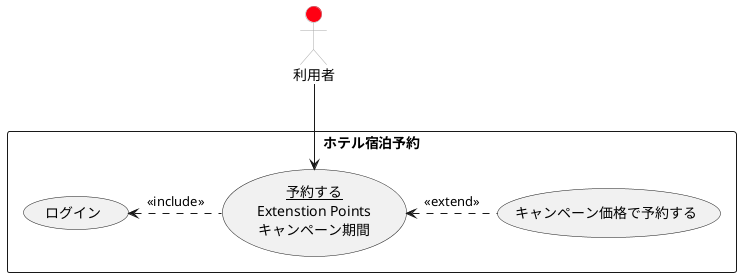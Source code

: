 @startuml ユースケース図
actor 利用者#ff0012;line:DarkGrey;
rectangle ホテル宿泊予約 {
usecase ログイン
usecase (<u>予約する</u>\nExtenstion Points\nキャンペーン期間) as input
usecase キャンペーン価格で予約する
}
ログイン<.input:<<include>>
利用者 -->input
input <. (キャンペーン価格で予約する) : <<extend>>
@enduml